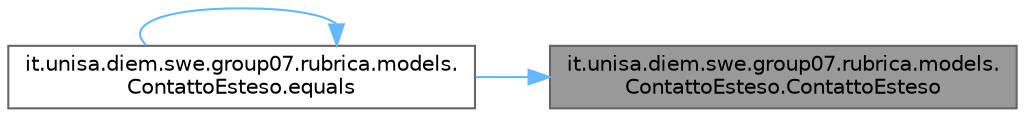 digraph "it.unisa.diem.swe.group07.rubrica.models.ContattoEsteso.ContattoEsteso"
{
 // LATEX_PDF_SIZE
  bgcolor="transparent";
  edge [fontname=Helvetica,fontsize=10,labelfontname=Helvetica,labelfontsize=10];
  node [fontname=Helvetica,fontsize=10,shape=box,height=0.2,width=0.4];
  rankdir="RL";
  Node1 [id="Node000001",label="it.unisa.diem.swe.group07.rubrica.models.\lContattoEsteso.ContattoEsteso",height=0.2,width=0.4,color="gray40", fillcolor="grey60", style="filled", fontcolor="black",tooltip="costruttore della classe Contatto Esteso senza ingressi, serve per agevolare l'import"];
  Node1 -> Node2 [id="edge1_Node000001_Node000002",dir="back",color="steelblue1",style="solid",tooltip=" "];
  Node2 [id="Node000002",label="it.unisa.diem.swe.group07.rubrica.models.\lContattoEsteso.equals",height=0.2,width=0.4,color="grey40", fillcolor="white", style="filled",URL="$classit_1_1unisa_1_1diem_1_1swe_1_1group07_1_1rubrica_1_1models_1_1_contatto_esteso.html#a0cebb35888f70053d31a6bbe615993a7",tooltip="verifica l'uguaglianza tra due oggetti di tipo \"ContattoEsteso\"."];
  Node2 -> Node2 [id="edge2_Node000002_Node000002",dir="back",color="steelblue1",style="solid",tooltip=" "];
}
